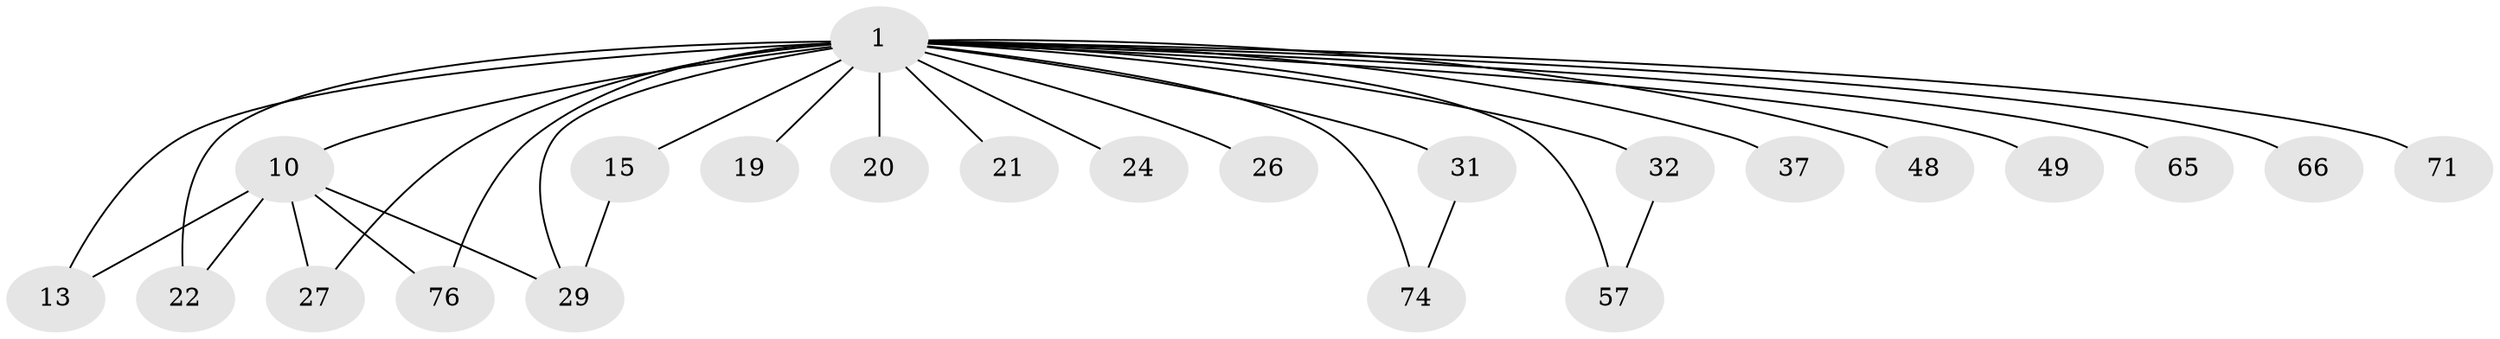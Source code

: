 // original degree distribution, {12: 0.012658227848101266, 16: 0.012658227848101266, 19: 0.02531645569620253, 20: 0.02531645569620253, 15: 0.012658227848101266, 23: 0.02531645569620253, 14: 0.012658227848101266, 4: 0.0759493670886076, 3: 0.22784810126582278, 2: 0.5189873417721519, 6: 0.02531645569620253, 8: 0.012658227848101266, 5: 0.012658227848101266}
// Generated by graph-tools (version 1.1) at 2025/17/03/04/25 18:17:54]
// undirected, 23 vertices, 30 edges
graph export_dot {
graph [start="1"]
  node [color=gray90,style=filled];
  1 [super="+3+23+2"];
  10 [super="+30+47+58+38+50"];
  13 [super="+45"];
  15;
  19;
  20;
  21;
  22 [super="+73+35"];
  24 [super="+75"];
  26;
  27;
  29 [super="+62+70"];
  31 [super="+41"];
  32 [super="+59+36+64+33"];
  37;
  48;
  49;
  57;
  65 [super="+72"];
  66 [super="+79"];
  71 [super="+77"];
  74;
  76;
  1 -- 10 [weight=17];
  1 -- 65 [weight=3];
  1 -- 71 [weight=3];
  1 -- 76;
  1 -- 19;
  1 -- 20 [weight=2];
  1 -- 24 [weight=3];
  1 -- 26 [weight=2];
  1 -- 31 [weight=3];
  1 -- 32 [weight=6];
  1 -- 48 [weight=2];
  1 -- 49 [weight=2];
  1 -- 57;
  1 -- 22 [weight=7];
  1 -- 66 [weight=3];
  1 -- 74;
  1 -- 13 [weight=2];
  1 -- 15 [weight=2];
  1 -- 21 [weight=2];
  1 -- 27;
  1 -- 29 [weight=2];
  1 -- 37 [weight=2];
  10 -- 13;
  10 -- 27 [weight=2];
  10 -- 22;
  10 -- 76;
  10 -- 29;
  15 -- 29;
  31 -- 74;
  32 -- 57;
}
